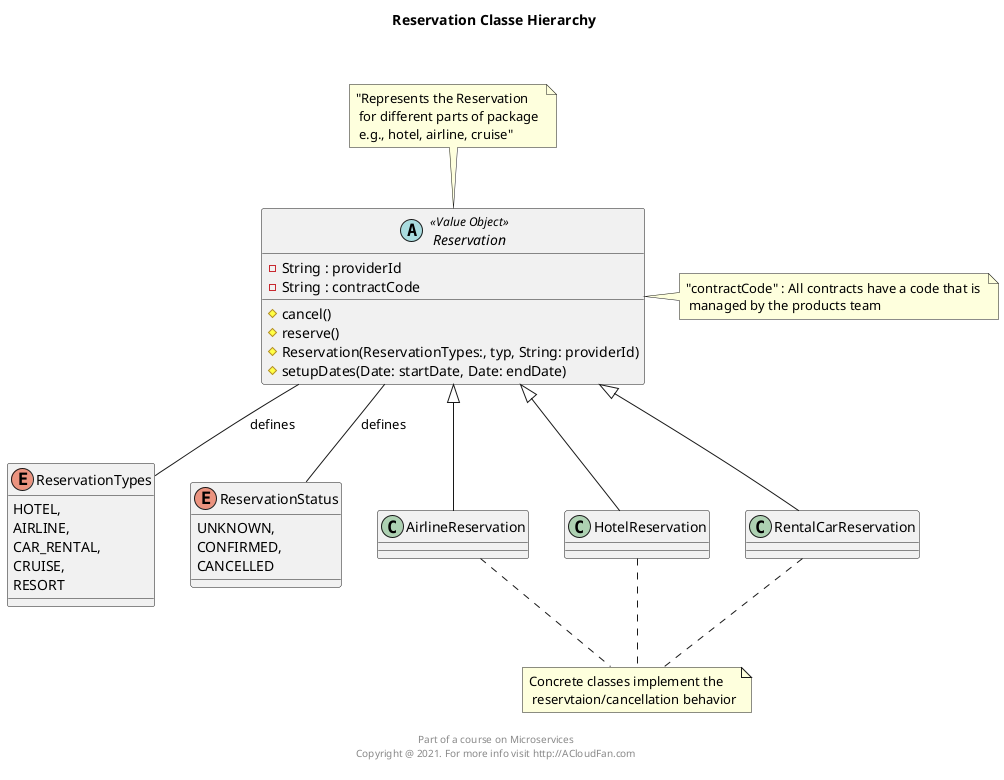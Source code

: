 @startuml


abstract class Reservation <<Value Object>> {
    - String : providerId
    - String : contractCode
    # cancel()
    # reserve()
    # Reservation(ReservationTypes:, typ, String: providerId)
    # setupDates(Date: startDate, Date: endDate)
}
note  top of Reservation:"Represents the Reservation \n for different parts of package \n e.g., hotel, airline, cruise"
note right of Reservation: "contractCode" : All contracts have a code that is \n managed by the products team

enum ReservationTypes {
    HOTEL,
    AIRLINE,
    CAR_RENTAL,
    CRUISE,
    RESORT
}

enum ReservationStatus {
    UNKNOWN,
    CONFIRMED,
    CANCELLED
}



'Inheritance relationship
Reservation <|-- AirlineReservation
note "Concrete classes implement the \n reservtaion/cancellation behavior" as N2
AirlineReservation .. N2
Reservation <|-- HotelReservation
HotelReservation .. N2
Reservation <|-- RentalCarReservation
RentalCarReservation .. N2



Reservation -- ReservationTypes  : defines
Reservation -- ReservationStatus  : defines


title Reservation Classe Hierarchy \n\n
footer \n Part of a course on Microservices \n Copyright @ 2021. For more info visit http://ACloudFan.com \n

@enduml